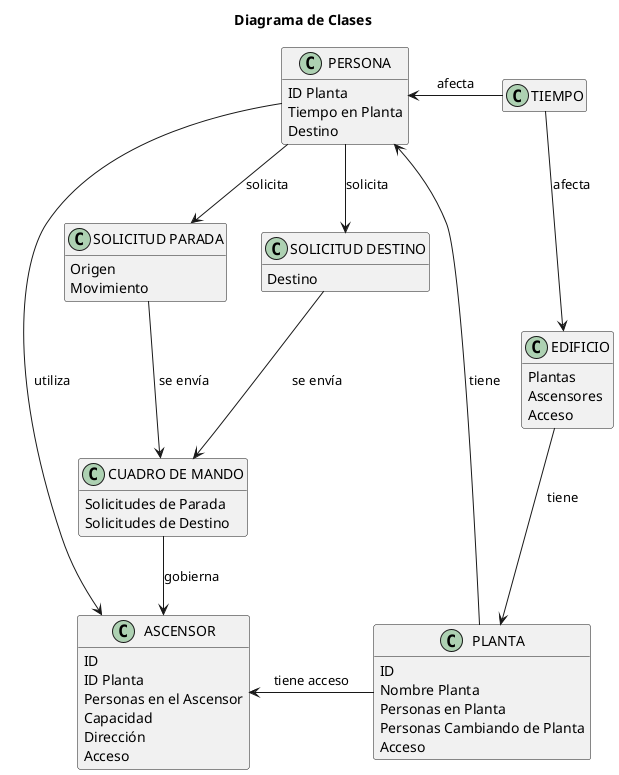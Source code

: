 @startuml Diagrama_de_Clases

title Diagrama de Clases

skinparam {
    NoteBackgroundColor #whiteSmoke
}

hide empty members

class ASCENSOR 
{
    ID
    ID Planta
    Personas en el Ascensor
    Capacidad
    Dirección
    Acceso
}

class PERSONA 
{
    ID Planta
    Tiempo en Planta
    Destino
}

class "CUADRO DE MANDO"
{
    Solicitudes de Parada
    Solicitudes de Destino
}

class PLANTA 
{
    ID
    Nombre Planta
    Personas en Planta
    Personas Cambiando de Planta
    Acceso
}

class EDIFICIO 
{
    Plantas
    Ascensores
    Acceso
}

class TIEMPO 
{

}

class "SOLICITUD PARADA"
{
    Origen
    Movimiento
}

class "SOLICITUD DESTINO"
{
    Destino
}


EDIFICIO --> PLANTA : tiene
PLANTA --> PERSONA : tiene
PLANTA -left-> ASCENSOR : tiene acceso
PERSONA --> ASCENSOR : utiliza

PERSONA --> "SOLICITUD PARADA" : solicita
PERSONA --> "SOLICITUD DESTINO" : solicita
"CUADRO DE MANDO" --> ASCENSOR : gobierna
"SOLICITUD PARADA" --> "CUADRO DE MANDO" : se envía
"SOLICITUD DESTINO" --> "CUADRO DE MANDO" : se envía

TIEMPO -left-> PERSONA : afecta
TIEMPO --> EDIFICIO : afecta

@enduml
